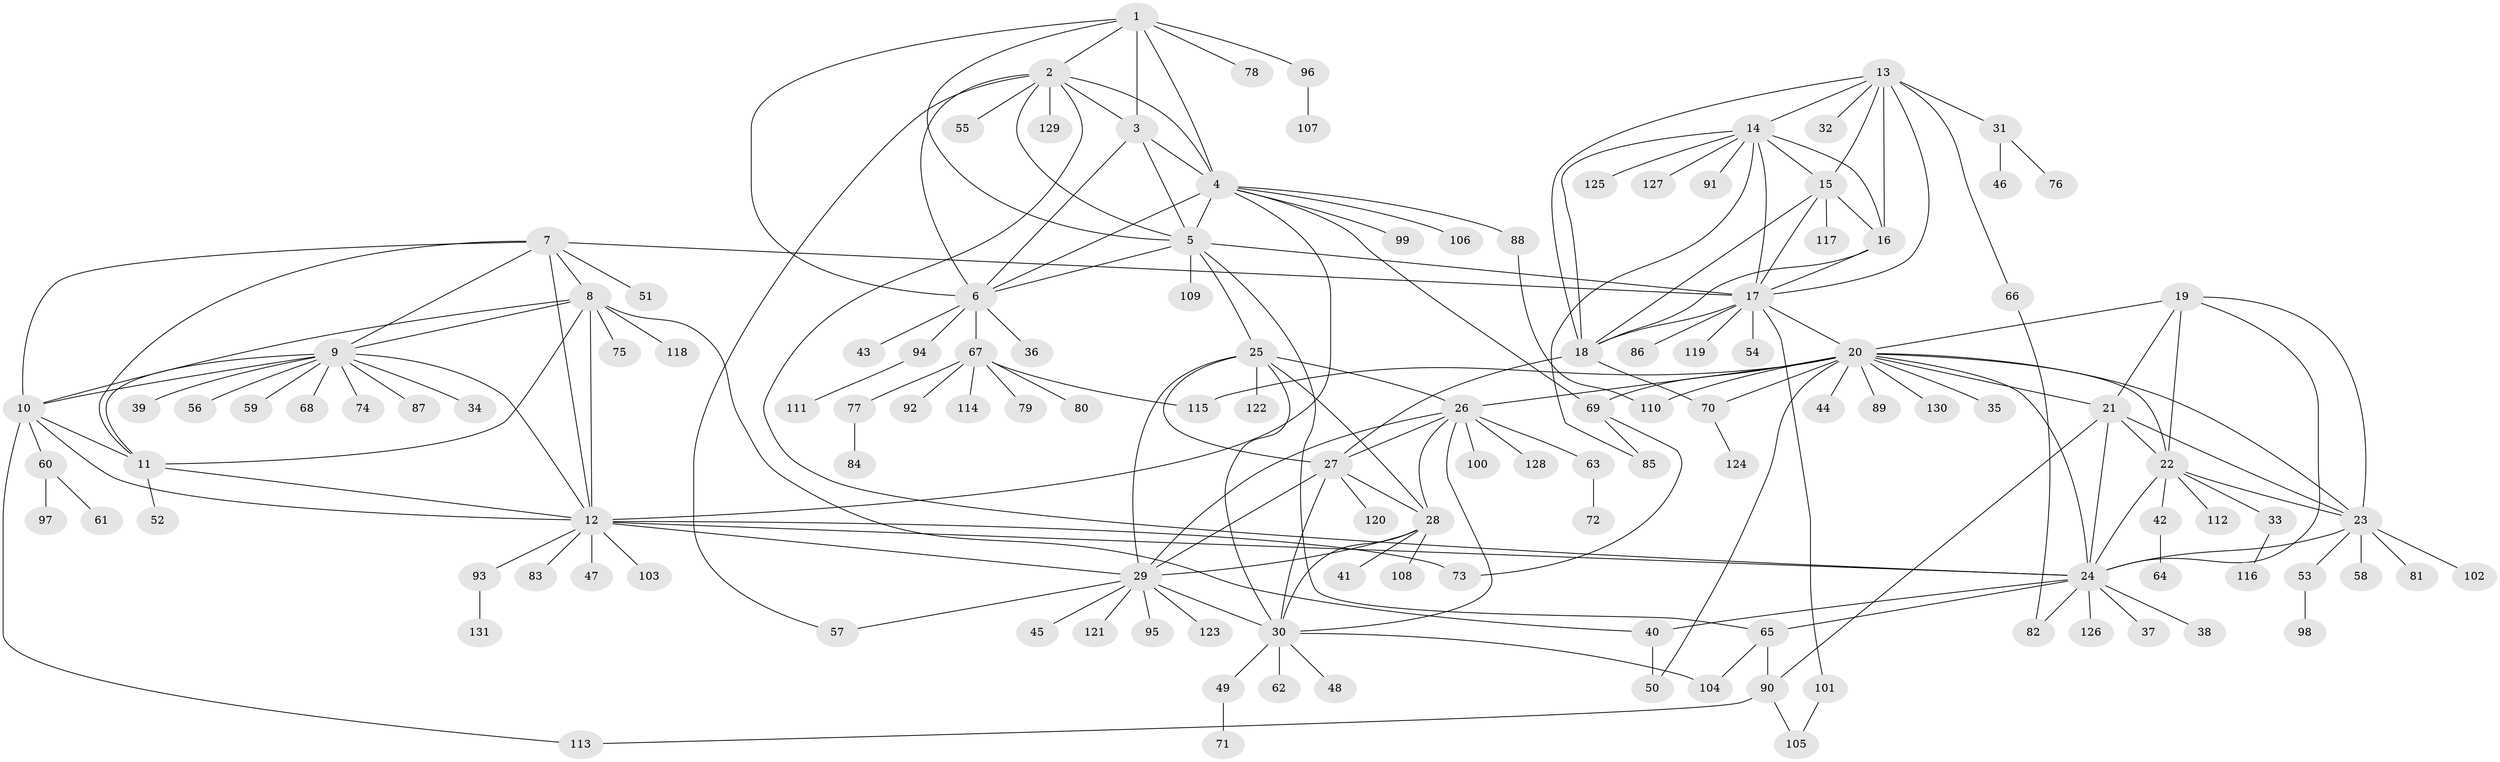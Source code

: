 // coarse degree distribution, {3: 0.030303030303030304, 6: 0.09090909090909091, 7: 0.06060606060606061, 2: 0.09090909090909091, 1: 0.5151515151515151, 8: 0.015151515151515152, 5: 0.09090909090909091, 9: 0.030303030303030304, 4: 0.030303030303030304, 11: 0.015151515151515152, 10: 0.015151515151515152, 13: 0.015151515151515152}
// Generated by graph-tools (version 1.1) at 2025/37/03/04/25 23:37:44]
// undirected, 131 vertices, 201 edges
graph export_dot {
  node [color=gray90,style=filled];
  1;
  2;
  3;
  4;
  5;
  6;
  7;
  8;
  9;
  10;
  11;
  12;
  13;
  14;
  15;
  16;
  17;
  18;
  19;
  20;
  21;
  22;
  23;
  24;
  25;
  26;
  27;
  28;
  29;
  30;
  31;
  32;
  33;
  34;
  35;
  36;
  37;
  38;
  39;
  40;
  41;
  42;
  43;
  44;
  45;
  46;
  47;
  48;
  49;
  50;
  51;
  52;
  53;
  54;
  55;
  56;
  57;
  58;
  59;
  60;
  61;
  62;
  63;
  64;
  65;
  66;
  67;
  68;
  69;
  70;
  71;
  72;
  73;
  74;
  75;
  76;
  77;
  78;
  79;
  80;
  81;
  82;
  83;
  84;
  85;
  86;
  87;
  88;
  89;
  90;
  91;
  92;
  93;
  94;
  95;
  96;
  97;
  98;
  99;
  100;
  101;
  102;
  103;
  104;
  105;
  106;
  107;
  108;
  109;
  110;
  111;
  112;
  113;
  114;
  115;
  116;
  117;
  118;
  119;
  120;
  121;
  122;
  123;
  124;
  125;
  126;
  127;
  128;
  129;
  130;
  131;
  1 -- 2;
  1 -- 3;
  1 -- 4;
  1 -- 5;
  1 -- 6;
  1 -- 78;
  1 -- 96;
  2 -- 3;
  2 -- 4;
  2 -- 5;
  2 -- 6;
  2 -- 24;
  2 -- 55;
  2 -- 57;
  2 -- 129;
  3 -- 4;
  3 -- 5;
  3 -- 6;
  4 -- 5;
  4 -- 6;
  4 -- 12;
  4 -- 69;
  4 -- 88;
  4 -- 99;
  4 -- 106;
  5 -- 6;
  5 -- 17;
  5 -- 25;
  5 -- 65;
  5 -- 109;
  6 -- 36;
  6 -- 43;
  6 -- 67;
  6 -- 94;
  7 -- 8;
  7 -- 9;
  7 -- 10;
  7 -- 11;
  7 -- 12;
  7 -- 17;
  7 -- 51;
  8 -- 9;
  8 -- 10;
  8 -- 11;
  8 -- 12;
  8 -- 40;
  8 -- 75;
  8 -- 118;
  9 -- 10;
  9 -- 11;
  9 -- 12;
  9 -- 34;
  9 -- 39;
  9 -- 56;
  9 -- 59;
  9 -- 68;
  9 -- 74;
  9 -- 87;
  10 -- 11;
  10 -- 12;
  10 -- 60;
  10 -- 113;
  11 -- 12;
  11 -- 52;
  12 -- 24;
  12 -- 29;
  12 -- 47;
  12 -- 73;
  12 -- 83;
  12 -- 93;
  12 -- 103;
  13 -- 14;
  13 -- 15;
  13 -- 16;
  13 -- 17;
  13 -- 18;
  13 -- 31;
  13 -- 32;
  13 -- 66;
  14 -- 15;
  14 -- 16;
  14 -- 17;
  14 -- 18;
  14 -- 85;
  14 -- 91;
  14 -- 125;
  14 -- 127;
  15 -- 16;
  15 -- 17;
  15 -- 18;
  15 -- 117;
  16 -- 17;
  16 -- 18;
  17 -- 18;
  17 -- 20;
  17 -- 54;
  17 -- 86;
  17 -- 101;
  17 -- 119;
  18 -- 27;
  18 -- 70;
  19 -- 20;
  19 -- 21;
  19 -- 22;
  19 -- 23;
  19 -- 24;
  20 -- 21;
  20 -- 22;
  20 -- 23;
  20 -- 24;
  20 -- 26;
  20 -- 35;
  20 -- 44;
  20 -- 50;
  20 -- 69;
  20 -- 70;
  20 -- 89;
  20 -- 110;
  20 -- 115;
  20 -- 130;
  21 -- 22;
  21 -- 23;
  21 -- 24;
  21 -- 90;
  22 -- 23;
  22 -- 24;
  22 -- 33;
  22 -- 42;
  22 -- 112;
  23 -- 24;
  23 -- 53;
  23 -- 58;
  23 -- 81;
  23 -- 102;
  24 -- 37;
  24 -- 38;
  24 -- 40;
  24 -- 65;
  24 -- 82;
  24 -- 126;
  25 -- 26;
  25 -- 27;
  25 -- 28;
  25 -- 29;
  25 -- 30;
  25 -- 122;
  26 -- 27;
  26 -- 28;
  26 -- 29;
  26 -- 30;
  26 -- 63;
  26 -- 100;
  26 -- 128;
  27 -- 28;
  27 -- 29;
  27 -- 30;
  27 -- 120;
  28 -- 29;
  28 -- 30;
  28 -- 41;
  28 -- 108;
  29 -- 30;
  29 -- 45;
  29 -- 57;
  29 -- 95;
  29 -- 121;
  29 -- 123;
  30 -- 48;
  30 -- 49;
  30 -- 62;
  30 -- 104;
  31 -- 46;
  31 -- 76;
  33 -- 116;
  40 -- 50;
  42 -- 64;
  49 -- 71;
  53 -- 98;
  60 -- 61;
  60 -- 97;
  63 -- 72;
  65 -- 90;
  65 -- 104;
  66 -- 82;
  67 -- 77;
  67 -- 79;
  67 -- 80;
  67 -- 92;
  67 -- 114;
  67 -- 115;
  69 -- 73;
  69 -- 85;
  70 -- 124;
  77 -- 84;
  88 -- 110;
  90 -- 105;
  90 -- 113;
  93 -- 131;
  94 -- 111;
  96 -- 107;
  101 -- 105;
}

